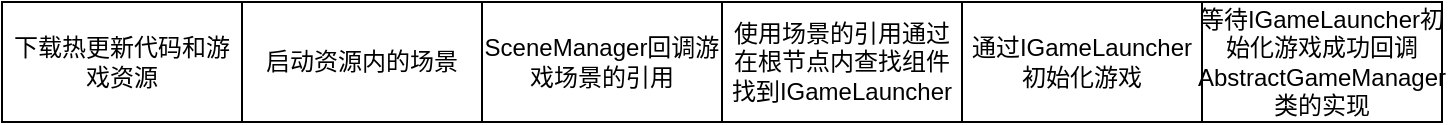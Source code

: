 <mxfile>
    <diagram id="4crYbo-oRTPBXjB_DkJ3" name="第 1 页">
        <mxGraphModel dx="850" dy="695" grid="1" gridSize="10" guides="1" tooltips="1" connect="1" arrows="1" fold="1" page="1" pageScale="1" pageWidth="827" pageHeight="1169" math="0" shadow="0">
            <root>
                <mxCell id="0"/>
                <mxCell id="1" parent="0"/>
                <mxCell id="2" value="下载热更新代码和游戏资源" style="rounded=0;whiteSpace=wrap;html=1;" vertex="1" parent="1">
                    <mxGeometry x="80" y="200" width="120" height="60" as="geometry"/>
                </mxCell>
                <mxCell id="3" value="启动资源内的场景" style="rounded=0;whiteSpace=wrap;html=1;" vertex="1" parent="1">
                    <mxGeometry x="200" y="200" width="120" height="60" as="geometry"/>
                </mxCell>
                <mxCell id="4" value="SceneManager回调游戏场景的引用" style="rounded=0;whiteSpace=wrap;html=1;" vertex="1" parent="1">
                    <mxGeometry x="320" y="200" width="120" height="60" as="geometry"/>
                </mxCell>
                <mxCell id="5" value="使用场景的引用通过在根节点内查找组件找到IGameLauncher" style="rounded=0;whiteSpace=wrap;html=1;" vertex="1" parent="1">
                    <mxGeometry x="440" y="200" width="120" height="60" as="geometry"/>
                </mxCell>
                <mxCell id="6" value="通过IGameLauncher初始化游戏" style="rounded=0;whiteSpace=wrap;html=1;" vertex="1" parent="1">
                    <mxGeometry x="560" y="200" width="120" height="60" as="geometry"/>
                </mxCell>
                <mxCell id="7" value="等待IGameLauncher初始化游戏成功回调AbstractGameManager类的实现" style="rounded=0;whiteSpace=wrap;html=1;" vertex="1" parent="1">
                    <mxGeometry x="680" y="200" width="120" height="60" as="geometry"/>
                </mxCell>
            </root>
        </mxGraphModel>
    </diagram>
</mxfile>